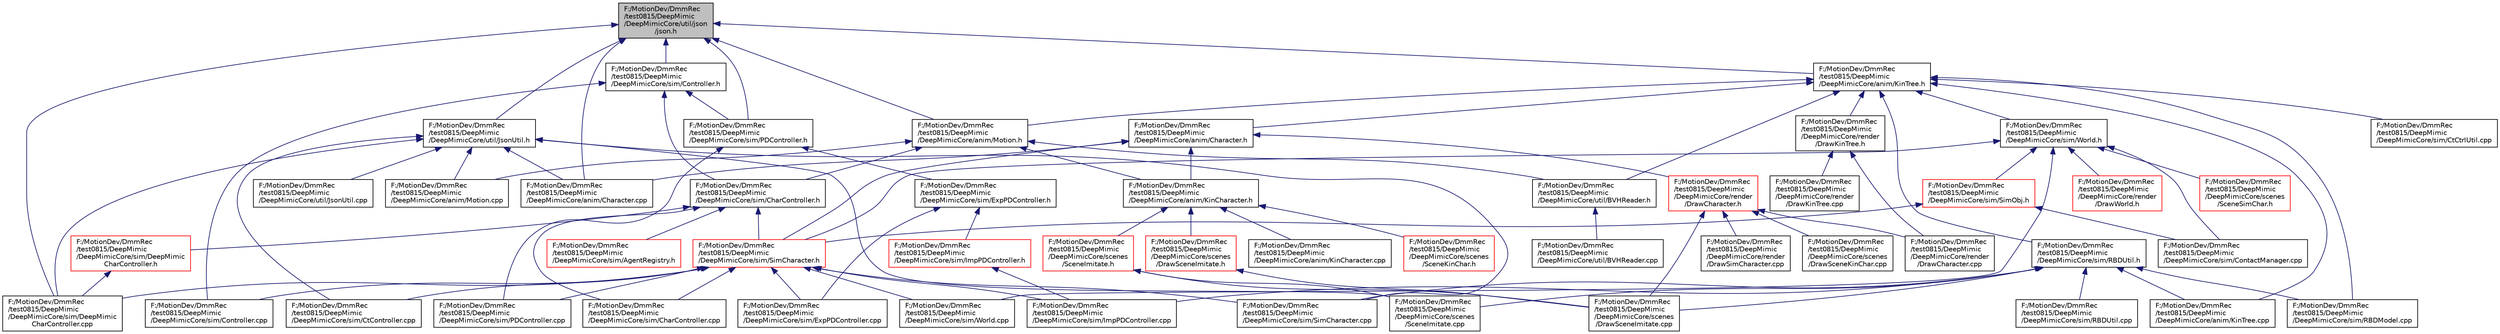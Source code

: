 digraph "F:/MotionDev/DmmRec/test0815/DeepMimic/DeepMimicCore/util/json/json.h"
{
 // LATEX_PDF_SIZE
  edge [fontname="Helvetica",fontsize="10",labelfontname="Helvetica",labelfontsize="10"];
  node [fontname="Helvetica",fontsize="10",shape=record];
  Node1 [label="F:/MotionDev/DmmRec\l/test0815/DeepMimic\l/DeepMimicCore/util/json\l/json.h",height=0.2,width=0.4,color="black", fillcolor="grey75", style="filled", fontcolor="black",tooltip=" "];
  Node1 -> Node2 [dir="back",color="midnightblue",fontsize="10",style="solid",fontname="Helvetica"];
  Node2 [label="F:/MotionDev/DmmRec\l/test0815/DeepMimic\l/DeepMimicCore/anim/KinTree.h",height=0.2,width=0.4,color="black", fillcolor="white", style="filled",URL="$_kin_tree_8h.html",tooltip=" "];
  Node2 -> Node3 [dir="back",color="midnightblue",fontsize="10",style="solid",fontname="Helvetica"];
  Node3 [label="F:/MotionDev/DmmRec\l/test0815/DeepMimic\l/DeepMimicCore/anim/Character.h",height=0.2,width=0.4,color="black", fillcolor="white", style="filled",URL="$_character_8h.html",tooltip=" "];
  Node3 -> Node4 [dir="back",color="midnightblue",fontsize="10",style="solid",fontname="Helvetica"];
  Node4 [label="F:/MotionDev/DmmRec\l/test0815/DeepMimic\l/DeepMimicCore/anim/Character.cpp",height=0.2,width=0.4,color="black", fillcolor="white", style="filled",URL="$_character_8cpp.html",tooltip=" "];
  Node3 -> Node5 [dir="back",color="midnightblue",fontsize="10",style="solid",fontname="Helvetica"];
  Node5 [label="F:/MotionDev/DmmRec\l/test0815/DeepMimic\l/DeepMimicCore/anim/KinCharacter.h",height=0.2,width=0.4,color="black", fillcolor="white", style="filled",URL="$_kin_character_8h.html",tooltip=" "];
  Node5 -> Node6 [dir="back",color="midnightblue",fontsize="10",style="solid",fontname="Helvetica"];
  Node6 [label="F:/MotionDev/DmmRec\l/test0815/DeepMimic\l/DeepMimicCore/anim/KinCharacter.cpp",height=0.2,width=0.4,color="black", fillcolor="white", style="filled",URL="$_kin_character_8cpp.html",tooltip=" "];
  Node5 -> Node7 [dir="back",color="midnightblue",fontsize="10",style="solid",fontname="Helvetica"];
  Node7 [label="F:/MotionDev/DmmRec\l/test0815/DeepMimic\l/DeepMimicCore/scenes\l/DrawSceneImitate.h",height=0.2,width=0.4,color="red", fillcolor="white", style="filled",URL="$_draw_scene_imitate_8h.html",tooltip=" "];
  Node7 -> Node8 [dir="back",color="midnightblue",fontsize="10",style="solid",fontname="Helvetica"];
  Node8 [label="F:/MotionDev/DmmRec\l/test0815/DeepMimic\l/DeepMimicCore/scenes\l/DrawSceneImitate.cpp",height=0.2,width=0.4,color="black", fillcolor="white", style="filled",URL="$_draw_scene_imitate_8cpp.html",tooltip=" "];
  Node5 -> Node10 [dir="back",color="midnightblue",fontsize="10",style="solid",fontname="Helvetica"];
  Node10 [label="F:/MotionDev/DmmRec\l/test0815/DeepMimic\l/DeepMimicCore/scenes\l/SceneImitate.h",height=0.2,width=0.4,color="red", fillcolor="white", style="filled",URL="$_scene_imitate_8h.html",tooltip=" "];
  Node10 -> Node8 [dir="back",color="midnightblue",fontsize="10",style="solid",fontname="Helvetica"];
  Node10 -> Node11 [dir="back",color="midnightblue",fontsize="10",style="solid",fontname="Helvetica"];
  Node11 [label="F:/MotionDev/DmmRec\l/test0815/DeepMimic\l/DeepMimicCore/scenes\l/SceneImitate.cpp",height=0.2,width=0.4,color="black", fillcolor="white", style="filled",URL="$_scene_imitate_8cpp.html",tooltip=" "];
  Node5 -> Node12 [dir="back",color="midnightblue",fontsize="10",style="solid",fontname="Helvetica"];
  Node12 [label="F:/MotionDev/DmmRec\l/test0815/DeepMimic\l/DeepMimicCore/scenes\l/SceneKinChar.h",height=0.2,width=0.4,color="red", fillcolor="white", style="filled",URL="$_scene_kin_char_8h.html",tooltip=" "];
  Node3 -> Node16 [dir="back",color="midnightblue",fontsize="10",style="solid",fontname="Helvetica"];
  Node16 [label="F:/MotionDev/DmmRec\l/test0815/DeepMimic\l/DeepMimicCore/render\l/DrawCharacter.h",height=0.2,width=0.4,color="red", fillcolor="white", style="filled",URL="$_draw_character_8h.html",tooltip=" "];
  Node16 -> Node17 [dir="back",color="midnightblue",fontsize="10",style="solid",fontname="Helvetica"];
  Node17 [label="F:/MotionDev/DmmRec\l/test0815/DeepMimic\l/DeepMimicCore/render\l/DrawCharacter.cpp",height=0.2,width=0.4,color="black", fillcolor="white", style="filled",URL="$_draw_character_8cpp.html",tooltip=" "];
  Node16 -> Node18 [dir="back",color="midnightblue",fontsize="10",style="solid",fontname="Helvetica"];
  Node18 [label="F:/MotionDev/DmmRec\l/test0815/DeepMimic\l/DeepMimicCore/render\l/DrawSimCharacter.cpp",height=0.2,width=0.4,color="black", fillcolor="white", style="filled",URL="$_draw_sim_character_8cpp.html",tooltip=" "];
  Node16 -> Node8 [dir="back",color="midnightblue",fontsize="10",style="solid",fontname="Helvetica"];
  Node16 -> Node14 [dir="back",color="midnightblue",fontsize="10",style="solid",fontname="Helvetica"];
  Node14 [label="F:/MotionDev/DmmRec\l/test0815/DeepMimic\l/DeepMimicCore/scenes\l/DrawSceneKinChar.cpp",height=0.2,width=0.4,color="black", fillcolor="white", style="filled",URL="$_draw_scene_kin_char_8cpp.html",tooltip=" "];
  Node3 -> Node20 [dir="back",color="midnightblue",fontsize="10",style="solid",fontname="Helvetica"];
  Node20 [label="F:/MotionDev/DmmRec\l/test0815/DeepMimic\l/DeepMimicCore/sim/SimCharacter.h",height=0.2,width=0.4,color="red", fillcolor="white", style="filled",URL="$_sim_character_8h.html",tooltip=" "];
  Node20 -> Node22 [dir="back",color="midnightblue",fontsize="10",style="solid",fontname="Helvetica"];
  Node22 [label="F:/MotionDev/DmmRec\l/test0815/DeepMimic\l/DeepMimicCore/sim/CharController.cpp",height=0.2,width=0.4,color="black", fillcolor="white", style="filled",URL="$_char_controller_8cpp.html",tooltip=" "];
  Node20 -> Node23 [dir="back",color="midnightblue",fontsize="10",style="solid",fontname="Helvetica"];
  Node23 [label="F:/MotionDev/DmmRec\l/test0815/DeepMimic\l/DeepMimicCore/sim/Controller.cpp",height=0.2,width=0.4,color="black", fillcolor="white", style="filled",URL="$_controller_8cpp.html",tooltip=" "];
  Node20 -> Node24 [dir="back",color="midnightblue",fontsize="10",style="solid",fontname="Helvetica"];
  Node24 [label="F:/MotionDev/DmmRec\l/test0815/DeepMimic\l/DeepMimicCore/sim/CtController.cpp",height=0.2,width=0.4,color="black", fillcolor="white", style="filled",URL="$_ct_controller_8cpp.html",tooltip=" "];
  Node20 -> Node34 [dir="back",color="midnightblue",fontsize="10",style="solid",fontname="Helvetica"];
  Node34 [label="F:/MotionDev/DmmRec\l/test0815/DeepMimic\l/DeepMimicCore/sim/DeepMimic\lCharController.cpp",height=0.2,width=0.4,color="black", fillcolor="white", style="filled",URL="$_deep_mimic_char_controller_8cpp.html",tooltip=" "];
  Node20 -> Node35 [dir="back",color="midnightblue",fontsize="10",style="solid",fontname="Helvetica"];
  Node35 [label="F:/MotionDev/DmmRec\l/test0815/DeepMimic\l/DeepMimicCore/sim/ExpPDController.cpp",height=0.2,width=0.4,color="black", fillcolor="white", style="filled",URL="$_exp_p_d_controller_8cpp.html",tooltip=" "];
  Node20 -> Node36 [dir="back",color="midnightblue",fontsize="10",style="solid",fontname="Helvetica"];
  Node36 [label="F:/MotionDev/DmmRec\l/test0815/DeepMimic\l/DeepMimicCore/sim/ImpPDController.cpp",height=0.2,width=0.4,color="black", fillcolor="white", style="filled",URL="$_imp_p_d_controller_8cpp.html",tooltip=" "];
  Node20 -> Node37 [dir="back",color="midnightblue",fontsize="10",style="solid",fontname="Helvetica"];
  Node37 [label="F:/MotionDev/DmmRec\l/test0815/DeepMimic\l/DeepMimicCore/sim/PDController.cpp",height=0.2,width=0.4,color="black", fillcolor="white", style="filled",URL="$_p_d_controller_8cpp.html",tooltip=" "];
  Node20 -> Node38 [dir="back",color="midnightblue",fontsize="10",style="solid",fontname="Helvetica"];
  Node38 [label="F:/MotionDev/DmmRec\l/test0815/DeepMimic\l/DeepMimicCore/sim/SimCharacter.cpp",height=0.2,width=0.4,color="black", fillcolor="white", style="filled",URL="$_sim_character_8cpp.html",tooltip=" "];
  Node20 -> Node43 [dir="back",color="midnightblue",fontsize="10",style="solid",fontname="Helvetica"];
  Node43 [label="F:/MotionDev/DmmRec\l/test0815/DeepMimic\l/DeepMimicCore/sim/World.cpp",height=0.2,width=0.4,color="black", fillcolor="white", style="filled",URL="$_world_8cpp.html",tooltip=" "];
  Node2 -> Node44 [dir="back",color="midnightblue",fontsize="10",style="solid",fontname="Helvetica"];
  Node44 [label="F:/MotionDev/DmmRec\l/test0815/DeepMimic\l/DeepMimicCore/anim/KinTree.cpp",height=0.2,width=0.4,color="black", fillcolor="white", style="filled",URL="$_kin_tree_8cpp.html",tooltip=" "];
  Node2 -> Node45 [dir="back",color="midnightblue",fontsize="10",style="solid",fontname="Helvetica"];
  Node45 [label="F:/MotionDev/DmmRec\l/test0815/DeepMimic\l/DeepMimicCore/anim/Motion.h",height=0.2,width=0.4,color="black", fillcolor="white", style="filled",URL="$_motion_8h.html",tooltip=" "];
  Node45 -> Node5 [dir="back",color="midnightblue",fontsize="10",style="solid",fontname="Helvetica"];
  Node45 -> Node46 [dir="back",color="midnightblue",fontsize="10",style="solid",fontname="Helvetica"];
  Node46 [label="F:/MotionDev/DmmRec\l/test0815/DeepMimic\l/DeepMimicCore/anim/Motion.cpp",height=0.2,width=0.4,color="black", fillcolor="white", style="filled",URL="$_motion_8cpp.html",tooltip=" "];
  Node45 -> Node47 [dir="back",color="midnightblue",fontsize="10",style="solid",fontname="Helvetica"];
  Node47 [label="F:/MotionDev/DmmRec\l/test0815/DeepMimic\l/DeepMimicCore/sim/CharController.h",height=0.2,width=0.4,color="black", fillcolor="white", style="filled",URL="$_char_controller_8h.html",tooltip=" "];
  Node47 -> Node48 [dir="back",color="midnightblue",fontsize="10",style="solid",fontname="Helvetica"];
  Node48 [label="F:/MotionDev/DmmRec\l/test0815/DeepMimic\l/DeepMimicCore/sim/AgentRegistry.h",height=0.2,width=0.4,color="red", fillcolor="white", style="filled",URL="$_agent_registry_8h.html",tooltip=" "];
  Node47 -> Node22 [dir="back",color="midnightblue",fontsize="10",style="solid",fontname="Helvetica"];
  Node47 -> Node20 [dir="back",color="midnightblue",fontsize="10",style="solid",fontname="Helvetica"];
  Node47 -> Node50 [dir="back",color="midnightblue",fontsize="10",style="solid",fontname="Helvetica"];
  Node50 [label="F:/MotionDev/DmmRec\l/test0815/DeepMimic\l/DeepMimicCore/sim/DeepMimic\lCharController.h",height=0.2,width=0.4,color="red", fillcolor="white", style="filled",URL="$_deep_mimic_char_controller_8h.html",tooltip=" "];
  Node50 -> Node34 [dir="back",color="midnightblue",fontsize="10",style="solid",fontname="Helvetica"];
  Node45 -> Node54 [dir="back",color="midnightblue",fontsize="10",style="solid",fontname="Helvetica"];
  Node54 [label="F:/MotionDev/DmmRec\l/test0815/DeepMimic\l/DeepMimicCore/util/BVHReader.h",height=0.2,width=0.4,color="black", fillcolor="white", style="filled",URL="$_b_v_h_reader_8h.html",tooltip=" "];
  Node54 -> Node55 [dir="back",color="midnightblue",fontsize="10",style="solid",fontname="Helvetica"];
  Node55 [label="F:/MotionDev/DmmRec\l/test0815/DeepMimic\l/DeepMimicCore/util/BVHReader.cpp",height=0.2,width=0.4,color="black", fillcolor="white", style="filled",URL="$_b_v_h_reader_8cpp.html",tooltip=" "];
  Node2 -> Node56 [dir="back",color="midnightblue",fontsize="10",style="solid",fontname="Helvetica"];
  Node56 [label="F:/MotionDev/DmmRec\l/test0815/DeepMimic\l/DeepMimicCore/render\l/DrawKinTree.h",height=0.2,width=0.4,color="black", fillcolor="white", style="filled",URL="$_draw_kin_tree_8h.html",tooltip=" "];
  Node56 -> Node17 [dir="back",color="midnightblue",fontsize="10",style="solid",fontname="Helvetica"];
  Node56 -> Node57 [dir="back",color="midnightblue",fontsize="10",style="solid",fontname="Helvetica"];
  Node57 [label="F:/MotionDev/DmmRec\l/test0815/DeepMimic\l/DeepMimicCore/render\l/DrawKinTree.cpp",height=0.2,width=0.4,color="black", fillcolor="white", style="filled",URL="$_draw_kin_tree_8cpp.html",tooltip=" "];
  Node2 -> Node58 [dir="back",color="midnightblue",fontsize="10",style="solid",fontname="Helvetica"];
  Node58 [label="F:/MotionDev/DmmRec\l/test0815/DeepMimic\l/DeepMimicCore/sim/CtCtrlUtil.cpp",height=0.2,width=0.4,color="black", fillcolor="white", style="filled",URL="$_ct_ctrl_util_8cpp.html",tooltip=" "];
  Node2 -> Node59 [dir="back",color="midnightblue",fontsize="10",style="solid",fontname="Helvetica"];
  Node59 [label="F:/MotionDev/DmmRec\l/test0815/DeepMimic\l/DeepMimicCore/sim/RBDUtil.h",height=0.2,width=0.4,color="black", fillcolor="white", style="filled",URL="$_r_b_d_util_8h.html",tooltip=" "];
  Node59 -> Node44 [dir="back",color="midnightblue",fontsize="10",style="solid",fontname="Helvetica"];
  Node59 -> Node8 [dir="back",color="midnightblue",fontsize="10",style="solid",fontname="Helvetica"];
  Node59 -> Node11 [dir="back",color="midnightblue",fontsize="10",style="solid",fontname="Helvetica"];
  Node59 -> Node36 [dir="back",color="midnightblue",fontsize="10",style="solid",fontname="Helvetica"];
  Node59 -> Node60 [dir="back",color="midnightblue",fontsize="10",style="solid",fontname="Helvetica"];
  Node60 [label="F:/MotionDev/DmmRec\l/test0815/DeepMimic\l/DeepMimicCore/sim/RBDModel.cpp",height=0.2,width=0.4,color="black", fillcolor="white", style="filled",URL="$_r_b_d_model_8cpp.html",tooltip=" "];
  Node59 -> Node61 [dir="back",color="midnightblue",fontsize="10",style="solid",fontname="Helvetica"];
  Node61 [label="F:/MotionDev/DmmRec\l/test0815/DeepMimic\l/DeepMimicCore/sim/RBDUtil.cpp",height=0.2,width=0.4,color="black", fillcolor="white", style="filled",URL="$_r_b_d_util_8cpp.html",tooltip=" "];
  Node59 -> Node38 [dir="back",color="midnightblue",fontsize="10",style="solid",fontname="Helvetica"];
  Node2 -> Node60 [dir="back",color="midnightblue",fontsize="10",style="solid",fontname="Helvetica"];
  Node2 -> Node62 [dir="back",color="midnightblue",fontsize="10",style="solid",fontname="Helvetica"];
  Node62 [label="F:/MotionDev/DmmRec\l/test0815/DeepMimic\l/DeepMimicCore/sim/World.h",height=0.2,width=0.4,color="black", fillcolor="white", style="filled",URL="$_world_8h.html",tooltip=" "];
  Node62 -> Node63 [dir="back",color="midnightblue",fontsize="10",style="solid",fontname="Helvetica"];
  Node63 [label="F:/MotionDev/DmmRec\l/test0815/DeepMimic\l/DeepMimicCore/render\l/DrawWorld.h",height=0.2,width=0.4,color="red", fillcolor="white", style="filled",URL="$_draw_world_8h.html",tooltip=" "];
  Node62 -> Node27 [dir="back",color="midnightblue",fontsize="10",style="solid",fontname="Helvetica"];
  Node27 [label="F:/MotionDev/DmmRec\l/test0815/DeepMimic\l/DeepMimicCore/scenes\l/SceneSimChar.h",height=0.2,width=0.4,color="red", fillcolor="white", style="filled",URL="$_scene_sim_char_8h.html",tooltip=" "];
  Node62 -> Node20 [dir="back",color="midnightblue",fontsize="10",style="solid",fontname="Helvetica"];
  Node62 -> Node65 [dir="back",color="midnightblue",fontsize="10",style="solid",fontname="Helvetica"];
  Node65 [label="F:/MotionDev/DmmRec\l/test0815/DeepMimic\l/DeepMimicCore/sim/ContactManager.cpp",height=0.2,width=0.4,color="black", fillcolor="white", style="filled",URL="$_contact_manager_8cpp.html",tooltip=" "];
  Node62 -> Node66 [dir="back",color="midnightblue",fontsize="10",style="solid",fontname="Helvetica"];
  Node66 [label="F:/MotionDev/DmmRec\l/test0815/DeepMimic\l/DeepMimicCore/sim/SimObj.h",height=0.2,width=0.4,color="red", fillcolor="white", style="filled",URL="$_sim_obj_8h.html",tooltip=" "];
  Node66 -> Node20 [dir="back",color="midnightblue",fontsize="10",style="solid",fontname="Helvetica"];
  Node66 -> Node65 [dir="back",color="midnightblue",fontsize="10",style="solid",fontname="Helvetica"];
  Node62 -> Node43 [dir="back",color="midnightblue",fontsize="10",style="solid",fontname="Helvetica"];
  Node2 -> Node54 [dir="back",color="midnightblue",fontsize="10",style="solid",fontname="Helvetica"];
  Node1 -> Node4 [dir="back",color="midnightblue",fontsize="10",style="solid",fontname="Helvetica"];
  Node1 -> Node45 [dir="back",color="midnightblue",fontsize="10",style="solid",fontname="Helvetica"];
  Node1 -> Node103 [dir="back",color="midnightblue",fontsize="10",style="solid",fontname="Helvetica"];
  Node103 [label="F:/MotionDev/DmmRec\l/test0815/DeepMimic\l/DeepMimicCore/sim/Controller.h",height=0.2,width=0.4,color="black", fillcolor="white", style="filled",URL="$_controller_8h.html",tooltip=" "];
  Node103 -> Node47 [dir="back",color="midnightblue",fontsize="10",style="solid",fontname="Helvetica"];
  Node103 -> Node23 [dir="back",color="midnightblue",fontsize="10",style="solid",fontname="Helvetica"];
  Node103 -> Node75 [dir="back",color="midnightblue",fontsize="10",style="solid",fontname="Helvetica"];
  Node75 [label="F:/MotionDev/DmmRec\l/test0815/DeepMimic\l/DeepMimicCore/sim/PDController.h",height=0.2,width=0.4,color="black", fillcolor="white", style="filled",URL="$_p_d_controller_8h.html",tooltip=" "];
  Node75 -> Node76 [dir="back",color="midnightblue",fontsize="10",style="solid",fontname="Helvetica"];
  Node76 [label="F:/MotionDev/DmmRec\l/test0815/DeepMimic\l/DeepMimicCore/sim/ExpPDController.h",height=0.2,width=0.4,color="black", fillcolor="white", style="filled",URL="$_exp_p_d_controller_8h.html",tooltip=" "];
  Node76 -> Node35 [dir="back",color="midnightblue",fontsize="10",style="solid",fontname="Helvetica"];
  Node76 -> Node77 [dir="back",color="midnightblue",fontsize="10",style="solid",fontname="Helvetica"];
  Node77 [label="F:/MotionDev/DmmRec\l/test0815/DeepMimic\l/DeepMimicCore/sim/ImpPDController.h",height=0.2,width=0.4,color="red", fillcolor="white", style="filled",URL="$_imp_p_d_controller_8h.html",tooltip=" "];
  Node77 -> Node36 [dir="back",color="midnightblue",fontsize="10",style="solid",fontname="Helvetica"];
  Node75 -> Node37 [dir="back",color="midnightblue",fontsize="10",style="solid",fontname="Helvetica"];
  Node1 -> Node34 [dir="back",color="midnightblue",fontsize="10",style="solid",fontname="Helvetica"];
  Node1 -> Node75 [dir="back",color="midnightblue",fontsize="10",style="solid",fontname="Helvetica"];
  Node1 -> Node104 [dir="back",color="midnightblue",fontsize="10",style="solid",fontname="Helvetica"];
  Node104 [label="F:/MotionDev/DmmRec\l/test0815/DeepMimic\l/DeepMimicCore/util/JsonUtil.h",height=0.2,width=0.4,color="black", fillcolor="white", style="filled",URL="$_json_util_8h.html",tooltip=" "];
  Node104 -> Node4 [dir="back",color="midnightblue",fontsize="10",style="solid",fontname="Helvetica"];
  Node104 -> Node46 [dir="back",color="midnightblue",fontsize="10",style="solid",fontname="Helvetica"];
  Node104 -> Node11 [dir="back",color="midnightblue",fontsize="10",style="solid",fontname="Helvetica"];
  Node104 -> Node24 [dir="back",color="midnightblue",fontsize="10",style="solid",fontname="Helvetica"];
  Node104 -> Node34 [dir="back",color="midnightblue",fontsize="10",style="solid",fontname="Helvetica"];
  Node104 -> Node38 [dir="back",color="midnightblue",fontsize="10",style="solid",fontname="Helvetica"];
  Node104 -> Node105 [dir="back",color="midnightblue",fontsize="10",style="solid",fontname="Helvetica"];
  Node105 [label="F:/MotionDev/DmmRec\l/test0815/DeepMimic\l/DeepMimicCore/util/JsonUtil.cpp",height=0.2,width=0.4,color="black", fillcolor="white", style="filled",URL="$_json_util_8cpp.html",tooltip=" "];
}
